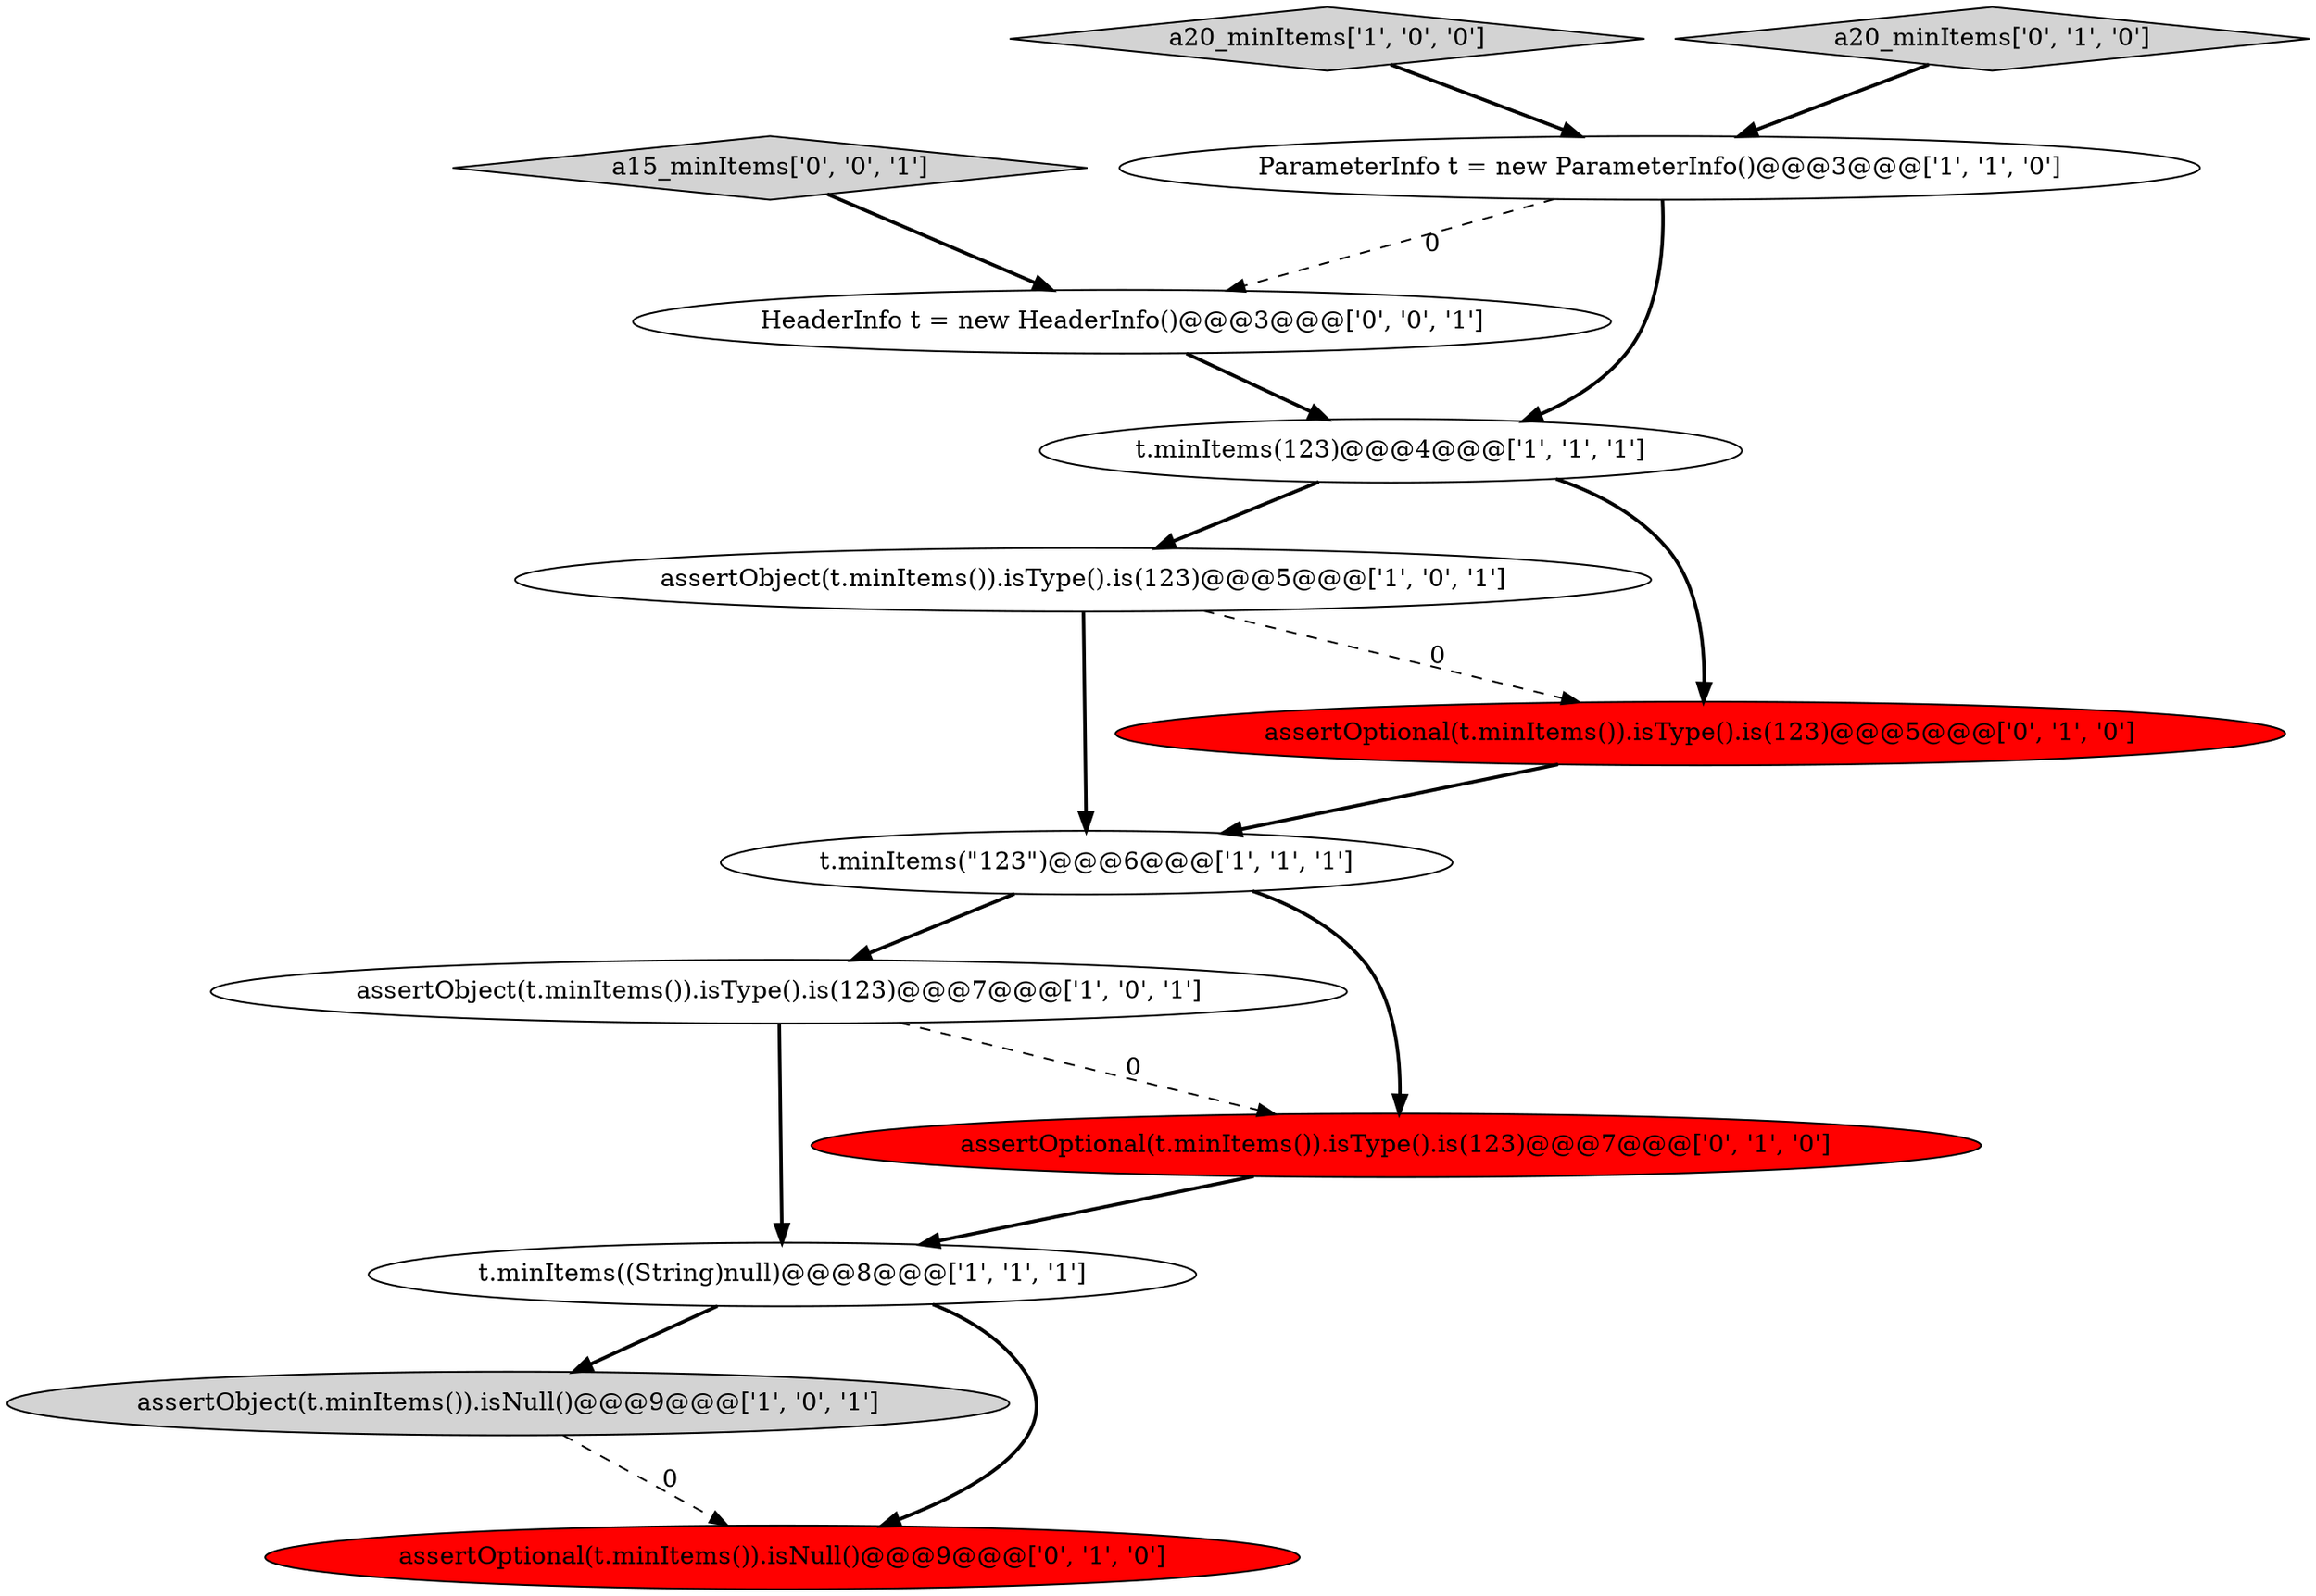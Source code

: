 digraph {
1 [style = filled, label = "t.minItems(123)@@@4@@@['1', '1', '1']", fillcolor = white, shape = ellipse image = "AAA0AAABBB1BBB"];
6 [style = filled, label = "assertObject(t.minItems()).isNull()@@@9@@@['1', '0', '1']", fillcolor = lightgray, shape = ellipse image = "AAA0AAABBB1BBB"];
2 [style = filled, label = "t.minItems((String)null)@@@8@@@['1', '1', '1']", fillcolor = white, shape = ellipse image = "AAA0AAABBB1BBB"];
0 [style = filled, label = "assertObject(t.minItems()).isType().is(123)@@@5@@@['1', '0', '1']", fillcolor = white, shape = ellipse image = "AAA0AAABBB1BBB"];
7 [style = filled, label = "a20_minItems['1', '0', '0']", fillcolor = lightgray, shape = diamond image = "AAA0AAABBB1BBB"];
11 [style = filled, label = "assertOptional(t.minItems()).isNull()@@@9@@@['0', '1', '0']", fillcolor = red, shape = ellipse image = "AAA1AAABBB2BBB"];
5 [style = filled, label = "ParameterInfo t = new ParameterInfo()@@@3@@@['1', '1', '0']", fillcolor = white, shape = ellipse image = "AAA0AAABBB1BBB"];
10 [style = filled, label = "assertOptional(t.minItems()).isType().is(123)@@@5@@@['0', '1', '0']", fillcolor = red, shape = ellipse image = "AAA1AAABBB2BBB"];
12 [style = filled, label = "HeaderInfo t = new HeaderInfo()@@@3@@@['0', '0', '1']", fillcolor = white, shape = ellipse image = "AAA0AAABBB3BBB"];
4 [style = filled, label = "t.minItems(\"123\")@@@6@@@['1', '1', '1']", fillcolor = white, shape = ellipse image = "AAA0AAABBB1BBB"];
8 [style = filled, label = "a20_minItems['0', '1', '0']", fillcolor = lightgray, shape = diamond image = "AAA0AAABBB2BBB"];
3 [style = filled, label = "assertObject(t.minItems()).isType().is(123)@@@7@@@['1', '0', '1']", fillcolor = white, shape = ellipse image = "AAA0AAABBB1BBB"];
9 [style = filled, label = "assertOptional(t.minItems()).isType().is(123)@@@7@@@['0', '1', '0']", fillcolor = red, shape = ellipse image = "AAA1AAABBB2BBB"];
13 [style = filled, label = "a15_minItems['0', '0', '1']", fillcolor = lightgray, shape = diamond image = "AAA0AAABBB3BBB"];
4->9 [style = bold, label=""];
4->3 [style = bold, label=""];
5->1 [style = bold, label=""];
7->5 [style = bold, label=""];
5->12 [style = dashed, label="0"];
13->12 [style = bold, label=""];
1->0 [style = bold, label=""];
3->2 [style = bold, label=""];
8->5 [style = bold, label=""];
3->9 [style = dashed, label="0"];
1->10 [style = bold, label=""];
0->4 [style = bold, label=""];
9->2 [style = bold, label=""];
12->1 [style = bold, label=""];
2->6 [style = bold, label=""];
2->11 [style = bold, label=""];
0->10 [style = dashed, label="0"];
6->11 [style = dashed, label="0"];
10->4 [style = bold, label=""];
}
